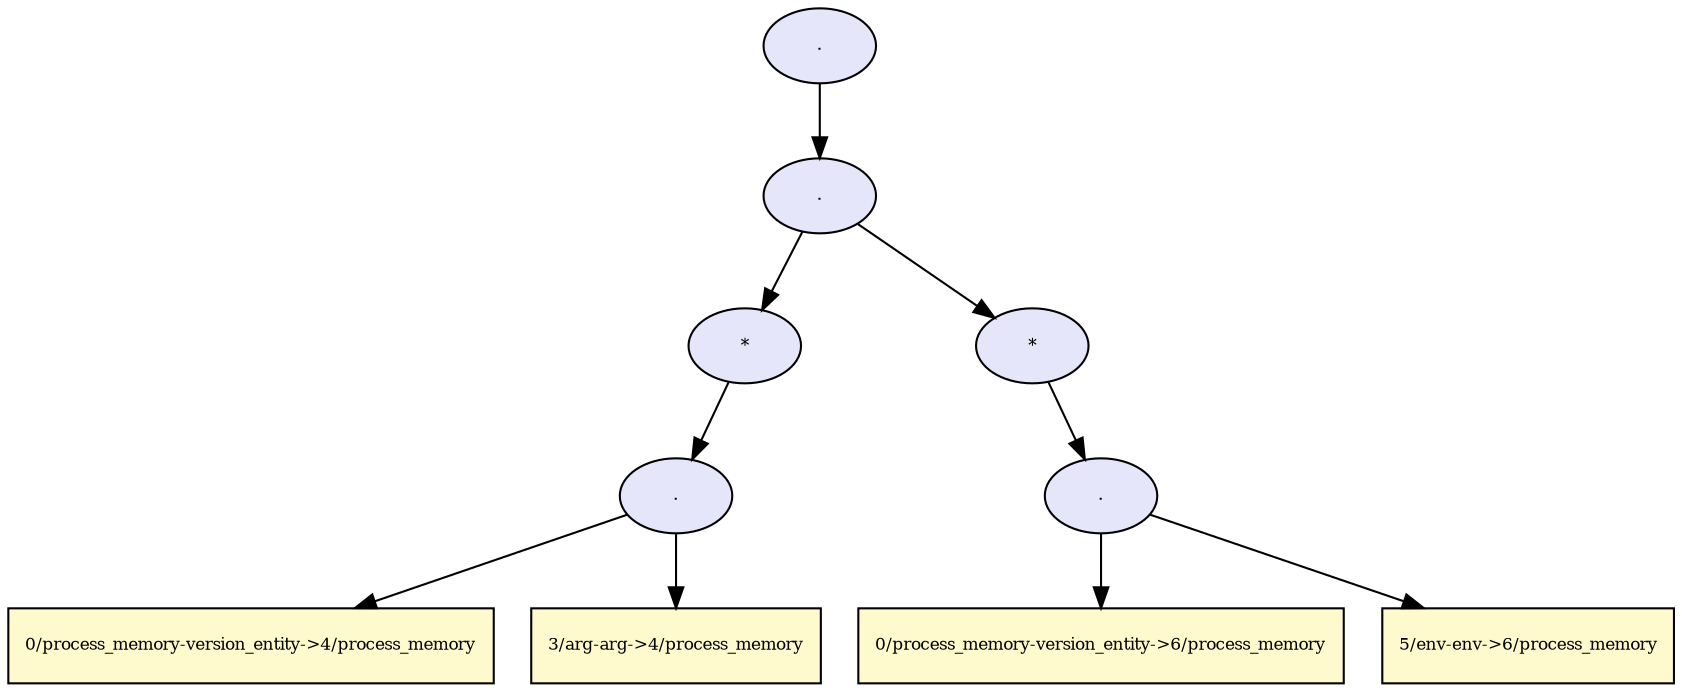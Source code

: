 digraph RGL__DirectedAdjacencyGraph {9[fontsize = 8,label = ".",shape = ellipse, fillcolor="#e6e6fa", style = filled]

9 -> 8[fontsize = 8, color="#000000"]

8[fontsize = 8,label = ".",shape = ellipse, fillcolor="#e6e6fa", style = filled]

8 -> 3[fontsize = 8, color="#000000"]

3[fontsize = 8,label = "*",shape = ellipse, fillcolor="#e6e6fa", style = filled]

3 -> 2[fontsize = 8, color="#000000"]

2[fontsize = 8,label = ".",shape = ellipse, fillcolor="#e6e6fa", style = filled]

2 -> 0[fontsize = 8, color="#000000"]

0[fontsize = 8,label = "0/process_memory-version_entity->4/process_memory",shape = rectangle, fillcolor="#fffacd", style = filled]

2 -> 1[fontsize = 8, color="#000000"]

1[fontsize = 8,label = "3/arg-arg->4/process_memory",shape = rectangle, fillcolor="#fffacd", style = filled]

8 -> 7[fontsize = 8, color="#000000"]

7[fontsize = 8,label = "*",shape = ellipse, fillcolor="#e6e6fa", style = filled]

7 -> 6[fontsize = 8, color="#000000"]

6[fontsize = 8,label = ".",shape = ellipse, fillcolor="#e6e6fa", style = filled]

6 -> 4[fontsize = 8, color="#000000"]

4[fontsize = 8,label = "0/process_memory-version_entity->6/process_memory",shape = rectangle, fillcolor="#fffacd", style = filled]

6 -> 5[fontsize = 8, color="#000000"]

5[fontsize = 8,label = "5/env-env->6/process_memory",shape = rectangle, fillcolor="#fffacd", style = filled]

}